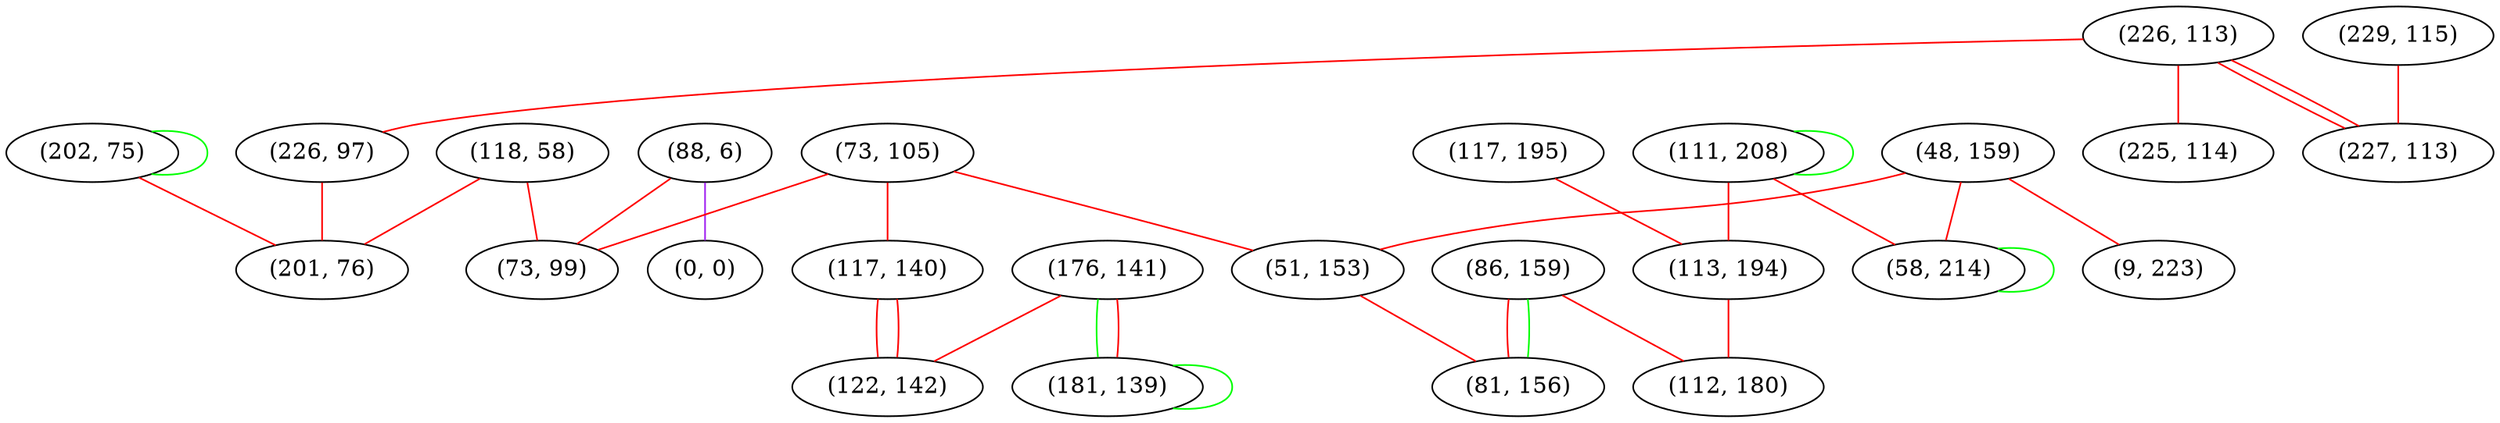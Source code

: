 graph "" {
"(202, 75)";
"(48, 159)";
"(88, 6)";
"(73, 105)";
"(117, 195)";
"(0, 0)";
"(9, 223)";
"(117, 140)";
"(176, 141)";
"(226, 113)";
"(181, 139)";
"(111, 208)";
"(225, 114)";
"(58, 214)";
"(118, 58)";
"(226, 97)";
"(229, 115)";
"(113, 194)";
"(51, 153)";
"(227, 113)";
"(86, 159)";
"(122, 142)";
"(81, 156)";
"(73, 99)";
"(112, 180)";
"(201, 76)";
"(202, 75)" -- "(202, 75)"  [color=green, key=0, weight=2];
"(202, 75)" -- "(201, 76)"  [color=red, key=0, weight=1];
"(48, 159)" -- "(51, 153)"  [color=red, key=0, weight=1];
"(48, 159)" -- "(58, 214)"  [color=red, key=0, weight=1];
"(48, 159)" -- "(9, 223)"  [color=red, key=0, weight=1];
"(88, 6)" -- "(73, 99)"  [color=red, key=0, weight=1];
"(88, 6)" -- "(0, 0)"  [color=purple, key=0, weight=4];
"(73, 105)" -- "(117, 140)"  [color=red, key=0, weight=1];
"(73, 105)" -- "(51, 153)"  [color=red, key=0, weight=1];
"(73, 105)" -- "(73, 99)"  [color=red, key=0, weight=1];
"(117, 195)" -- "(113, 194)"  [color=red, key=0, weight=1];
"(117, 140)" -- "(122, 142)"  [color=red, key=0, weight=1];
"(117, 140)" -- "(122, 142)"  [color=red, key=1, weight=1];
"(176, 141)" -- "(122, 142)"  [color=red, key=0, weight=1];
"(176, 141)" -- "(181, 139)"  [color=green, key=0, weight=2];
"(176, 141)" -- "(181, 139)"  [color=red, key=1, weight=1];
"(226, 113)" -- "(225, 114)"  [color=red, key=0, weight=1];
"(226, 113)" -- "(227, 113)"  [color=red, key=0, weight=1];
"(226, 113)" -- "(227, 113)"  [color=red, key=1, weight=1];
"(226, 113)" -- "(226, 97)"  [color=red, key=0, weight=1];
"(181, 139)" -- "(181, 139)"  [color=green, key=0, weight=2];
"(111, 208)" -- "(113, 194)"  [color=red, key=0, weight=1];
"(111, 208)" -- "(58, 214)"  [color=red, key=0, weight=1];
"(111, 208)" -- "(111, 208)"  [color=green, key=0, weight=2];
"(58, 214)" -- "(58, 214)"  [color=green, key=0, weight=2];
"(118, 58)" -- "(73, 99)"  [color=red, key=0, weight=1];
"(118, 58)" -- "(201, 76)"  [color=red, key=0, weight=1];
"(226, 97)" -- "(201, 76)"  [color=red, key=0, weight=1];
"(229, 115)" -- "(227, 113)"  [color=red, key=0, weight=1];
"(113, 194)" -- "(112, 180)"  [color=red, key=0, weight=1];
"(51, 153)" -- "(81, 156)"  [color=red, key=0, weight=1];
"(86, 159)" -- "(81, 156)"  [color=red, key=0, weight=1];
"(86, 159)" -- "(81, 156)"  [color=green, key=1, weight=2];
"(86, 159)" -- "(112, 180)"  [color=red, key=0, weight=1];
}
